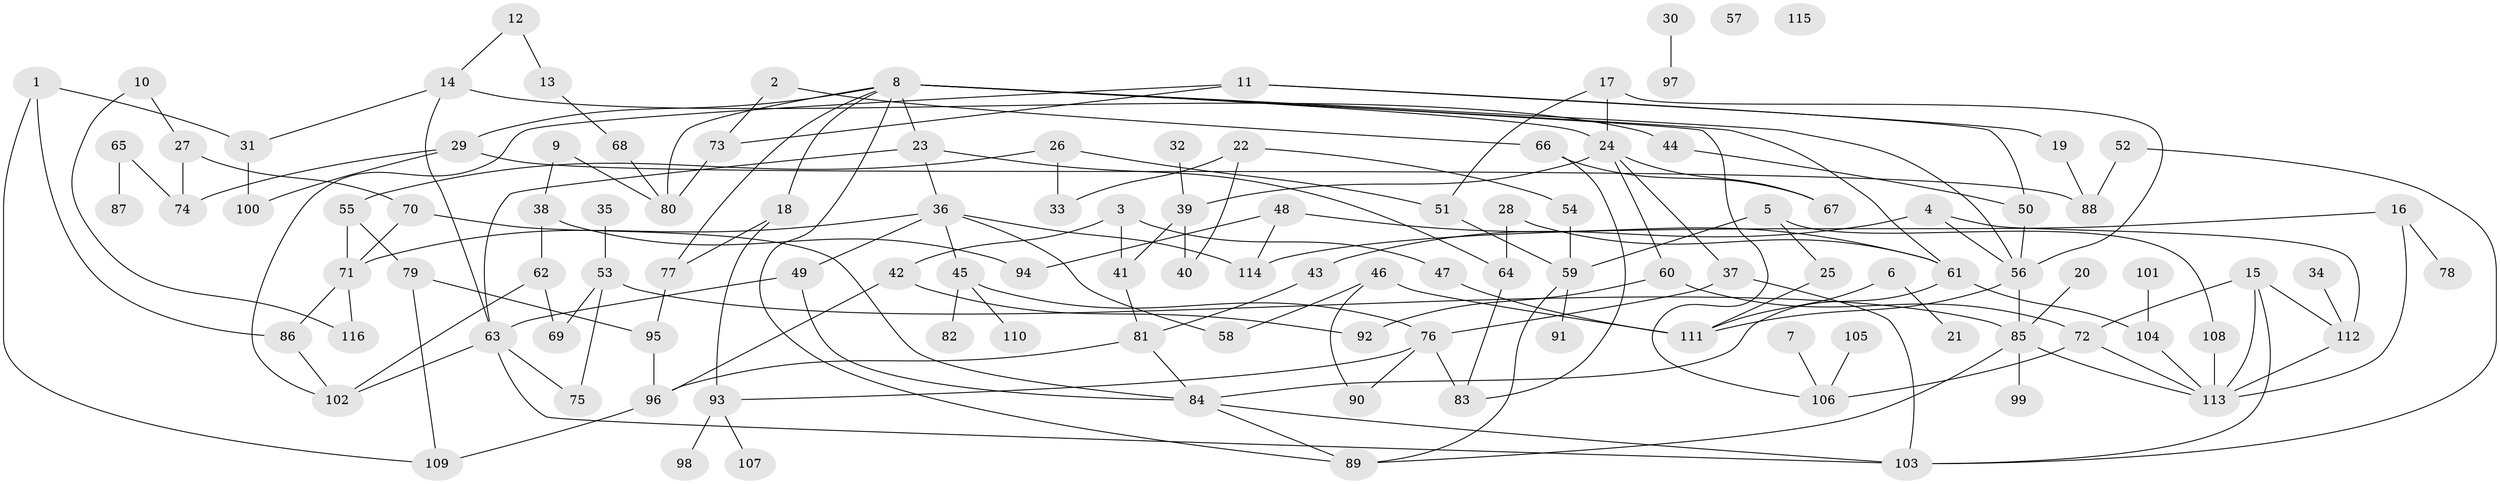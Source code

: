 // Generated by graph-tools (version 1.1) at 2025/39/03/09/25 04:39:37]
// undirected, 116 vertices, 168 edges
graph export_dot {
graph [start="1"]
  node [color=gray90,style=filled];
  1;
  2;
  3;
  4;
  5;
  6;
  7;
  8;
  9;
  10;
  11;
  12;
  13;
  14;
  15;
  16;
  17;
  18;
  19;
  20;
  21;
  22;
  23;
  24;
  25;
  26;
  27;
  28;
  29;
  30;
  31;
  32;
  33;
  34;
  35;
  36;
  37;
  38;
  39;
  40;
  41;
  42;
  43;
  44;
  45;
  46;
  47;
  48;
  49;
  50;
  51;
  52;
  53;
  54;
  55;
  56;
  57;
  58;
  59;
  60;
  61;
  62;
  63;
  64;
  65;
  66;
  67;
  68;
  69;
  70;
  71;
  72;
  73;
  74;
  75;
  76;
  77;
  78;
  79;
  80;
  81;
  82;
  83;
  84;
  85;
  86;
  87;
  88;
  89;
  90;
  91;
  92;
  93;
  94;
  95;
  96;
  97;
  98;
  99;
  100;
  101;
  102;
  103;
  104;
  105;
  106;
  107;
  108;
  109;
  110;
  111;
  112;
  113;
  114;
  115;
  116;
  1 -- 31;
  1 -- 86;
  1 -- 109;
  2 -- 66;
  2 -- 73;
  3 -- 41;
  3 -- 42;
  3 -- 47;
  4 -- 43;
  4 -- 56;
  4 -- 112;
  5 -- 25;
  5 -- 59;
  5 -- 108;
  6 -- 21;
  6 -- 111;
  7 -- 106;
  8 -- 18;
  8 -- 23;
  8 -- 24;
  8 -- 29;
  8 -- 56;
  8 -- 61;
  8 -- 77;
  8 -- 80;
  8 -- 89;
  8 -- 106;
  9 -- 38;
  9 -- 80;
  10 -- 27;
  10 -- 116;
  11 -- 19;
  11 -- 50;
  11 -- 73;
  11 -- 102;
  12 -- 13;
  12 -- 14;
  13 -- 68;
  14 -- 31;
  14 -- 44;
  14 -- 63;
  15 -- 72;
  15 -- 103;
  15 -- 112;
  15 -- 113;
  16 -- 78;
  16 -- 113;
  16 -- 114;
  17 -- 24;
  17 -- 51;
  17 -- 56;
  18 -- 77;
  18 -- 93;
  19 -- 88;
  20 -- 85;
  22 -- 33;
  22 -- 40;
  22 -- 54;
  23 -- 36;
  23 -- 63;
  23 -- 64;
  24 -- 37;
  24 -- 39;
  24 -- 60;
  24 -- 67;
  25 -- 111;
  26 -- 33;
  26 -- 51;
  26 -- 55;
  27 -- 70;
  27 -- 74;
  28 -- 61;
  28 -- 64;
  29 -- 74;
  29 -- 88;
  29 -- 100;
  30 -- 97;
  31 -- 100;
  32 -- 39;
  34 -- 112;
  35 -- 53;
  36 -- 45;
  36 -- 49;
  36 -- 58;
  36 -- 71;
  36 -- 114;
  37 -- 76;
  37 -- 103;
  38 -- 62;
  38 -- 94;
  39 -- 40;
  39 -- 41;
  41 -- 81;
  42 -- 92;
  42 -- 96;
  43 -- 81;
  44 -- 50;
  45 -- 76;
  45 -- 82;
  45 -- 110;
  46 -- 58;
  46 -- 90;
  46 -- 111;
  47 -- 111;
  48 -- 61;
  48 -- 94;
  48 -- 114;
  49 -- 63;
  49 -- 84;
  50 -- 56;
  51 -- 59;
  52 -- 88;
  52 -- 103;
  53 -- 69;
  53 -- 75;
  53 -- 85;
  54 -- 59;
  55 -- 71;
  55 -- 79;
  56 -- 85;
  56 -- 111;
  59 -- 89;
  59 -- 91;
  60 -- 72;
  60 -- 92;
  61 -- 84;
  61 -- 104;
  62 -- 69;
  62 -- 102;
  63 -- 75;
  63 -- 102;
  63 -- 103;
  64 -- 83;
  65 -- 74;
  65 -- 87;
  66 -- 67;
  66 -- 83;
  68 -- 80;
  70 -- 71;
  70 -- 84;
  71 -- 86;
  71 -- 116;
  72 -- 106;
  72 -- 113;
  73 -- 80;
  76 -- 83;
  76 -- 90;
  76 -- 93;
  77 -- 95;
  79 -- 95;
  79 -- 109;
  81 -- 84;
  81 -- 96;
  84 -- 89;
  84 -- 103;
  85 -- 89;
  85 -- 99;
  85 -- 113;
  86 -- 102;
  93 -- 98;
  93 -- 107;
  95 -- 96;
  96 -- 109;
  101 -- 104;
  104 -- 113;
  105 -- 106;
  108 -- 113;
  112 -- 113;
}
